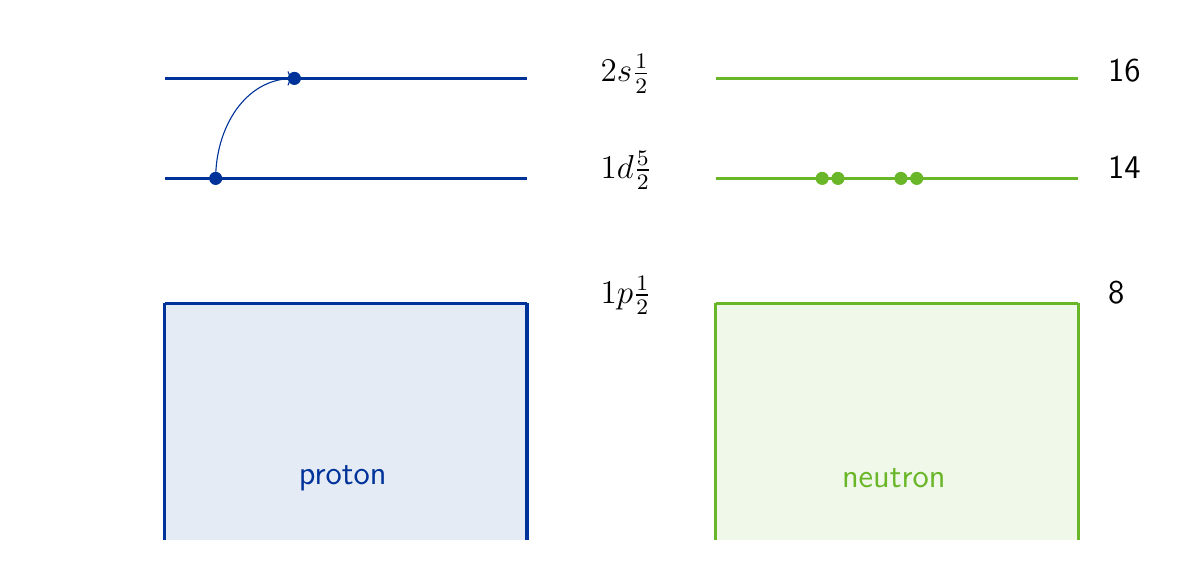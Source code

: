 \begin{tikzpicture}[y=-1cm]
  \sf
  \definecolor{red}{RGB}{221,42,43}
  \definecolor{green}{RGB}{105,182,40}
  \definecolor{blue}{RGB}{0,51,153}
  \definecolor{orange}{RGB}{192,128,64}

  \clip (3.5,13) rectangle (18,6.5);

  \fill[blue!10] (5.239,10.001) rectangle (9.842,13.018);
  \draw[blue, very thick] (5.239,13.018) -- (5.239,10.001);
  \draw[blue, very thick] (9.842,13.018) -- (9.842,10.001);
  \draw[blue, very thick] (5.239,10.001) -- (9.842,10.001);
  \draw[blue, very thick] (5.239,8.414) -- (9.842,8.414);
  \draw[blue, very thick] (5.239,7.144) -- (9.842,7.144);

  \begin{scope}[xshift=7cm]
    \fill[green!10] (5.239,10.001) rectangle (9.842,13.018);
    \draw[green, very thick] (5.239,13.018) -- (5.239,10.001);
    \draw[green, very thick] (9.842,13.018) -- (9.842,10.001);
    \draw[green, very thick] (5.239,10.001) -- (9.842,10.001);
    \path (7.5,12.224) node[text=green] {\large{}neutron};
    \draw[green, very thick] (5.239,8.414) -- (9.842,8.414);
    \draw[green, very thick] (5.239,7.144) -- (9.842,7.144);
    \begin{scope}[xshift=10pt]
      \draw[green,fill=green] (6.239,8.414) circle (0.076cm);
      \draw[green,fill=green] (6.439,8.414) circle (0.076cm);
      \draw[green,fill=green] (7.239,8.414) circle (0.076cm);
      \draw[green,fill=green] (7.439,8.414) circle (0.076cm);
      %% \draw[green,fill=green] (8.239,8.414) circle (0.076cm);
      %% \draw[green,fill=green] (8.439,8.414) circle (0.076cm);
      %% \draw[green,fill=green] (9.239,8.414) circle (0.076cm);
      %% \draw[green,fill=green] (9.439,8.414) circle (0.076cm);
    \end{scope}
  \end{scope}

  \begin{scope}[xshift=-10pt]
    \draw[blue,fill=blue] (6.239,8.414) circle (0.076cm);
    \draw[blue,fill=blue] (7.239,7.144) circle (0.076cm);
    \draw[blue,->] (6.239,8.414) to [out=90, in=180] (7.239,7.144);
  \end{scope}

  \begin{scope}[xshift=7cm]
    \path (3.651,7.185) node[text=black,anchor=base west] {\large{}$2s\tfrac{1}{2}$};
    \path (3.651,8.414) node[text=black,anchor=base west] {\large{}$1d\tfrac{5}{2}$};
    \path (3.651,10.001) node[text=black,anchor=base west] {\large{}$1p\tfrac{1}{2}$};
  \end{scope}

  \path (17.098,7.185) node[text=black,anchor=base west] {\large{}16};
  \path (17.098,8.414) node[text=black,anchor=base west] {\large{}14};
  \path (17.098,10.001) node[text=black,anchor=base west] {\large{}8};

  \path (7.5,12.224) node[text=blue] {\large{}proton};

\end{tikzpicture}%

%% Configure (x)emacs for this file ...
%% Local Variables:
%% mode: latex
%% End:
